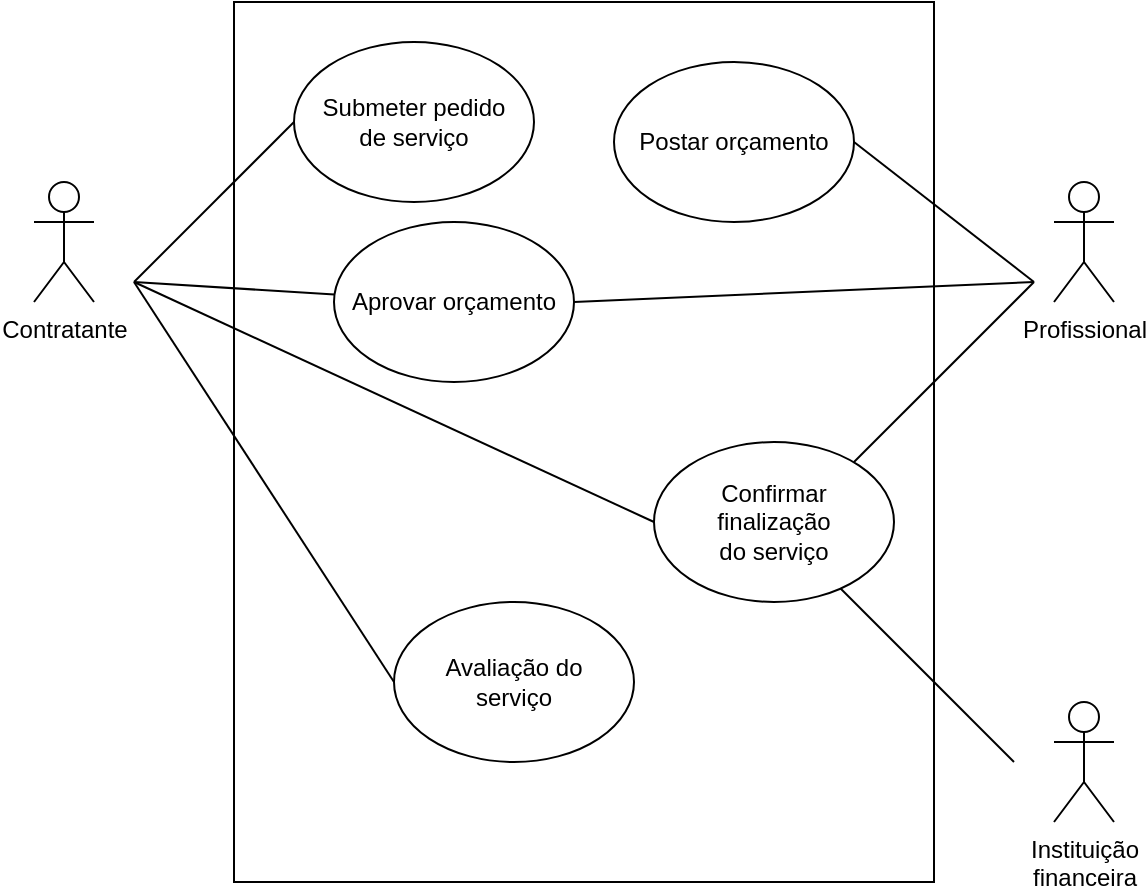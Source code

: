 <mxfile version="26.1.1">
  <diagram name="Página-1" id="AiskDo8snz670i-G4ISs">
    <mxGraphModel dx="1005" dy="1105" grid="1" gridSize="10" guides="1" tooltips="1" connect="1" arrows="1" fold="1" page="1" pageScale="1" pageWidth="827" pageHeight="1169" math="0" shadow="0">
      <root>
        <mxCell id="0" />
        <mxCell id="1" parent="0" />
        <mxCell id="yUqG6FH9V8UZ_ctYaShu-2" value="" style="rounded=0;whiteSpace=wrap;html=1;" parent="1" vertex="1">
          <mxGeometry x="230" y="170" width="350" height="440" as="geometry" />
        </mxCell>
        <mxCell id="yUqG6FH9V8UZ_ctYaShu-3" value="&lt;div&gt;Submeter pedido&lt;/div&gt;&lt;div&gt;de serviço&lt;/div&gt;" style="ellipse;whiteSpace=wrap;html=1;" parent="1" vertex="1">
          <mxGeometry x="260" y="190" width="120" height="80" as="geometry" />
        </mxCell>
        <mxCell id="yUqG6FH9V8UZ_ctYaShu-4" value="Aprovar orçamento" style="ellipse;whiteSpace=wrap;html=1;" parent="1" vertex="1">
          <mxGeometry x="280" y="280" width="120" height="80" as="geometry" />
        </mxCell>
        <mxCell id="yUqG6FH9V8UZ_ctYaShu-5" value="Postar orçamento" style="ellipse;whiteSpace=wrap;html=1;" parent="1" vertex="1">
          <mxGeometry x="420" y="200" width="120" height="80" as="geometry" />
        </mxCell>
        <mxCell id="yUqG6FH9V8UZ_ctYaShu-8" value="Confirmar&lt;br&gt;finalização&lt;br&gt;do serviço" style="ellipse;whiteSpace=wrap;html=1;" parent="1" vertex="1">
          <mxGeometry x="440" y="390" width="120" height="80" as="geometry" />
        </mxCell>
        <mxCell id="yUqG6FH9V8UZ_ctYaShu-9" value="Avaliação do&lt;br&gt;serviço" style="ellipse;whiteSpace=wrap;html=1;" parent="1" vertex="1">
          <mxGeometry x="310" y="470" width="120" height="80" as="geometry" />
        </mxCell>
        <mxCell id="yUqG6FH9V8UZ_ctYaShu-10" value="Contratante" style="shape=umlActor;verticalLabelPosition=bottom;verticalAlign=top;html=1;outlineConnect=0;" parent="1" vertex="1">
          <mxGeometry x="130" y="260" width="30" height="60" as="geometry" />
        </mxCell>
        <mxCell id="yUqG6FH9V8UZ_ctYaShu-11" value="Profissional" style="shape=umlActor;verticalLabelPosition=bottom;verticalAlign=top;html=1;outlineConnect=0;" parent="1" vertex="1">
          <mxGeometry x="640" y="260" width="30" height="60" as="geometry" />
        </mxCell>
        <mxCell id="yUqG6FH9V8UZ_ctYaShu-13" value="Instituição&lt;div&gt;financeira&lt;/div&gt;" style="shape=umlActor;verticalLabelPosition=bottom;verticalAlign=top;html=1;outlineConnect=0;" parent="1" vertex="1">
          <mxGeometry x="640" y="520" width="30" height="60" as="geometry" />
        </mxCell>
        <mxCell id="yUqG6FH9V8UZ_ctYaShu-14" value="" style="endArrow=none;html=1;rounded=0;entryX=0;entryY=0.5;entryDx=0;entryDy=0;" parent="1" target="yUqG6FH9V8UZ_ctYaShu-3" edge="1">
          <mxGeometry width="50" height="50" relative="1" as="geometry">
            <mxPoint x="180" y="310" as="sourcePoint" />
            <mxPoint x="320" y="410" as="targetPoint" />
          </mxGeometry>
        </mxCell>
        <mxCell id="yUqG6FH9V8UZ_ctYaShu-15" value="" style="endArrow=none;html=1;rounded=0;" parent="1" target="yUqG6FH9V8UZ_ctYaShu-4" edge="1">
          <mxGeometry width="50" height="50" relative="1" as="geometry">
            <mxPoint x="180" y="310" as="sourcePoint" />
            <mxPoint x="320" y="410" as="targetPoint" />
          </mxGeometry>
        </mxCell>
        <mxCell id="yUqG6FH9V8UZ_ctYaShu-16" value="" style="endArrow=none;html=1;rounded=0;exitX=0;exitY=0.5;exitDx=0;exitDy=0;" parent="1" source="yUqG6FH9V8UZ_ctYaShu-8" edge="1">
          <mxGeometry width="50" height="50" relative="1" as="geometry">
            <mxPoint x="270" y="460" as="sourcePoint" />
            <mxPoint x="180" y="310" as="targetPoint" />
          </mxGeometry>
        </mxCell>
        <mxCell id="yUqG6FH9V8UZ_ctYaShu-17" value="" style="endArrow=none;html=1;rounded=0;exitX=0;exitY=0.5;exitDx=0;exitDy=0;" parent="1" source="yUqG6FH9V8UZ_ctYaShu-9" edge="1">
          <mxGeometry width="50" height="50" relative="1" as="geometry">
            <mxPoint x="270" y="460" as="sourcePoint" />
            <mxPoint x="180" y="310" as="targetPoint" />
          </mxGeometry>
        </mxCell>
        <mxCell id="yUqG6FH9V8UZ_ctYaShu-18" value="" style="endArrow=none;html=1;rounded=0;exitX=1;exitY=0.5;exitDx=0;exitDy=0;" parent="1" source="yUqG6FH9V8UZ_ctYaShu-5" edge="1">
          <mxGeometry width="50" height="50" relative="1" as="geometry">
            <mxPoint x="270" y="460" as="sourcePoint" />
            <mxPoint x="630" y="310" as="targetPoint" />
          </mxGeometry>
        </mxCell>
        <mxCell id="yUqG6FH9V8UZ_ctYaShu-19" value="" style="endArrow=none;html=1;rounded=0;exitX=1;exitY=0.5;exitDx=0;exitDy=0;" parent="1" source="yUqG6FH9V8UZ_ctYaShu-4" edge="1">
          <mxGeometry width="50" height="50" relative="1" as="geometry">
            <mxPoint x="270" y="460" as="sourcePoint" />
            <mxPoint x="630" y="310" as="targetPoint" />
          </mxGeometry>
        </mxCell>
        <mxCell id="yUqG6FH9V8UZ_ctYaShu-21" value="" style="endArrow=none;html=1;rounded=0;" parent="1" source="yUqG6FH9V8UZ_ctYaShu-8" edge="1">
          <mxGeometry width="50" height="50" relative="1" as="geometry">
            <mxPoint x="270" y="460" as="sourcePoint" />
            <mxPoint x="620" y="550" as="targetPoint" />
          </mxGeometry>
        </mxCell>
        <mxCell id="Fx0SNQ5xL3IWgHlJ-hTe-6" value="" style="endArrow=none;html=1;rounded=0;exitX=1;exitY=0.5;exitDx=0;exitDy=0;" edge="1" parent="1">
          <mxGeometry width="50" height="50" relative="1" as="geometry">
            <mxPoint x="540" y="400" as="sourcePoint" />
            <mxPoint x="630" y="310" as="targetPoint" />
          </mxGeometry>
        </mxCell>
      </root>
    </mxGraphModel>
  </diagram>
</mxfile>
